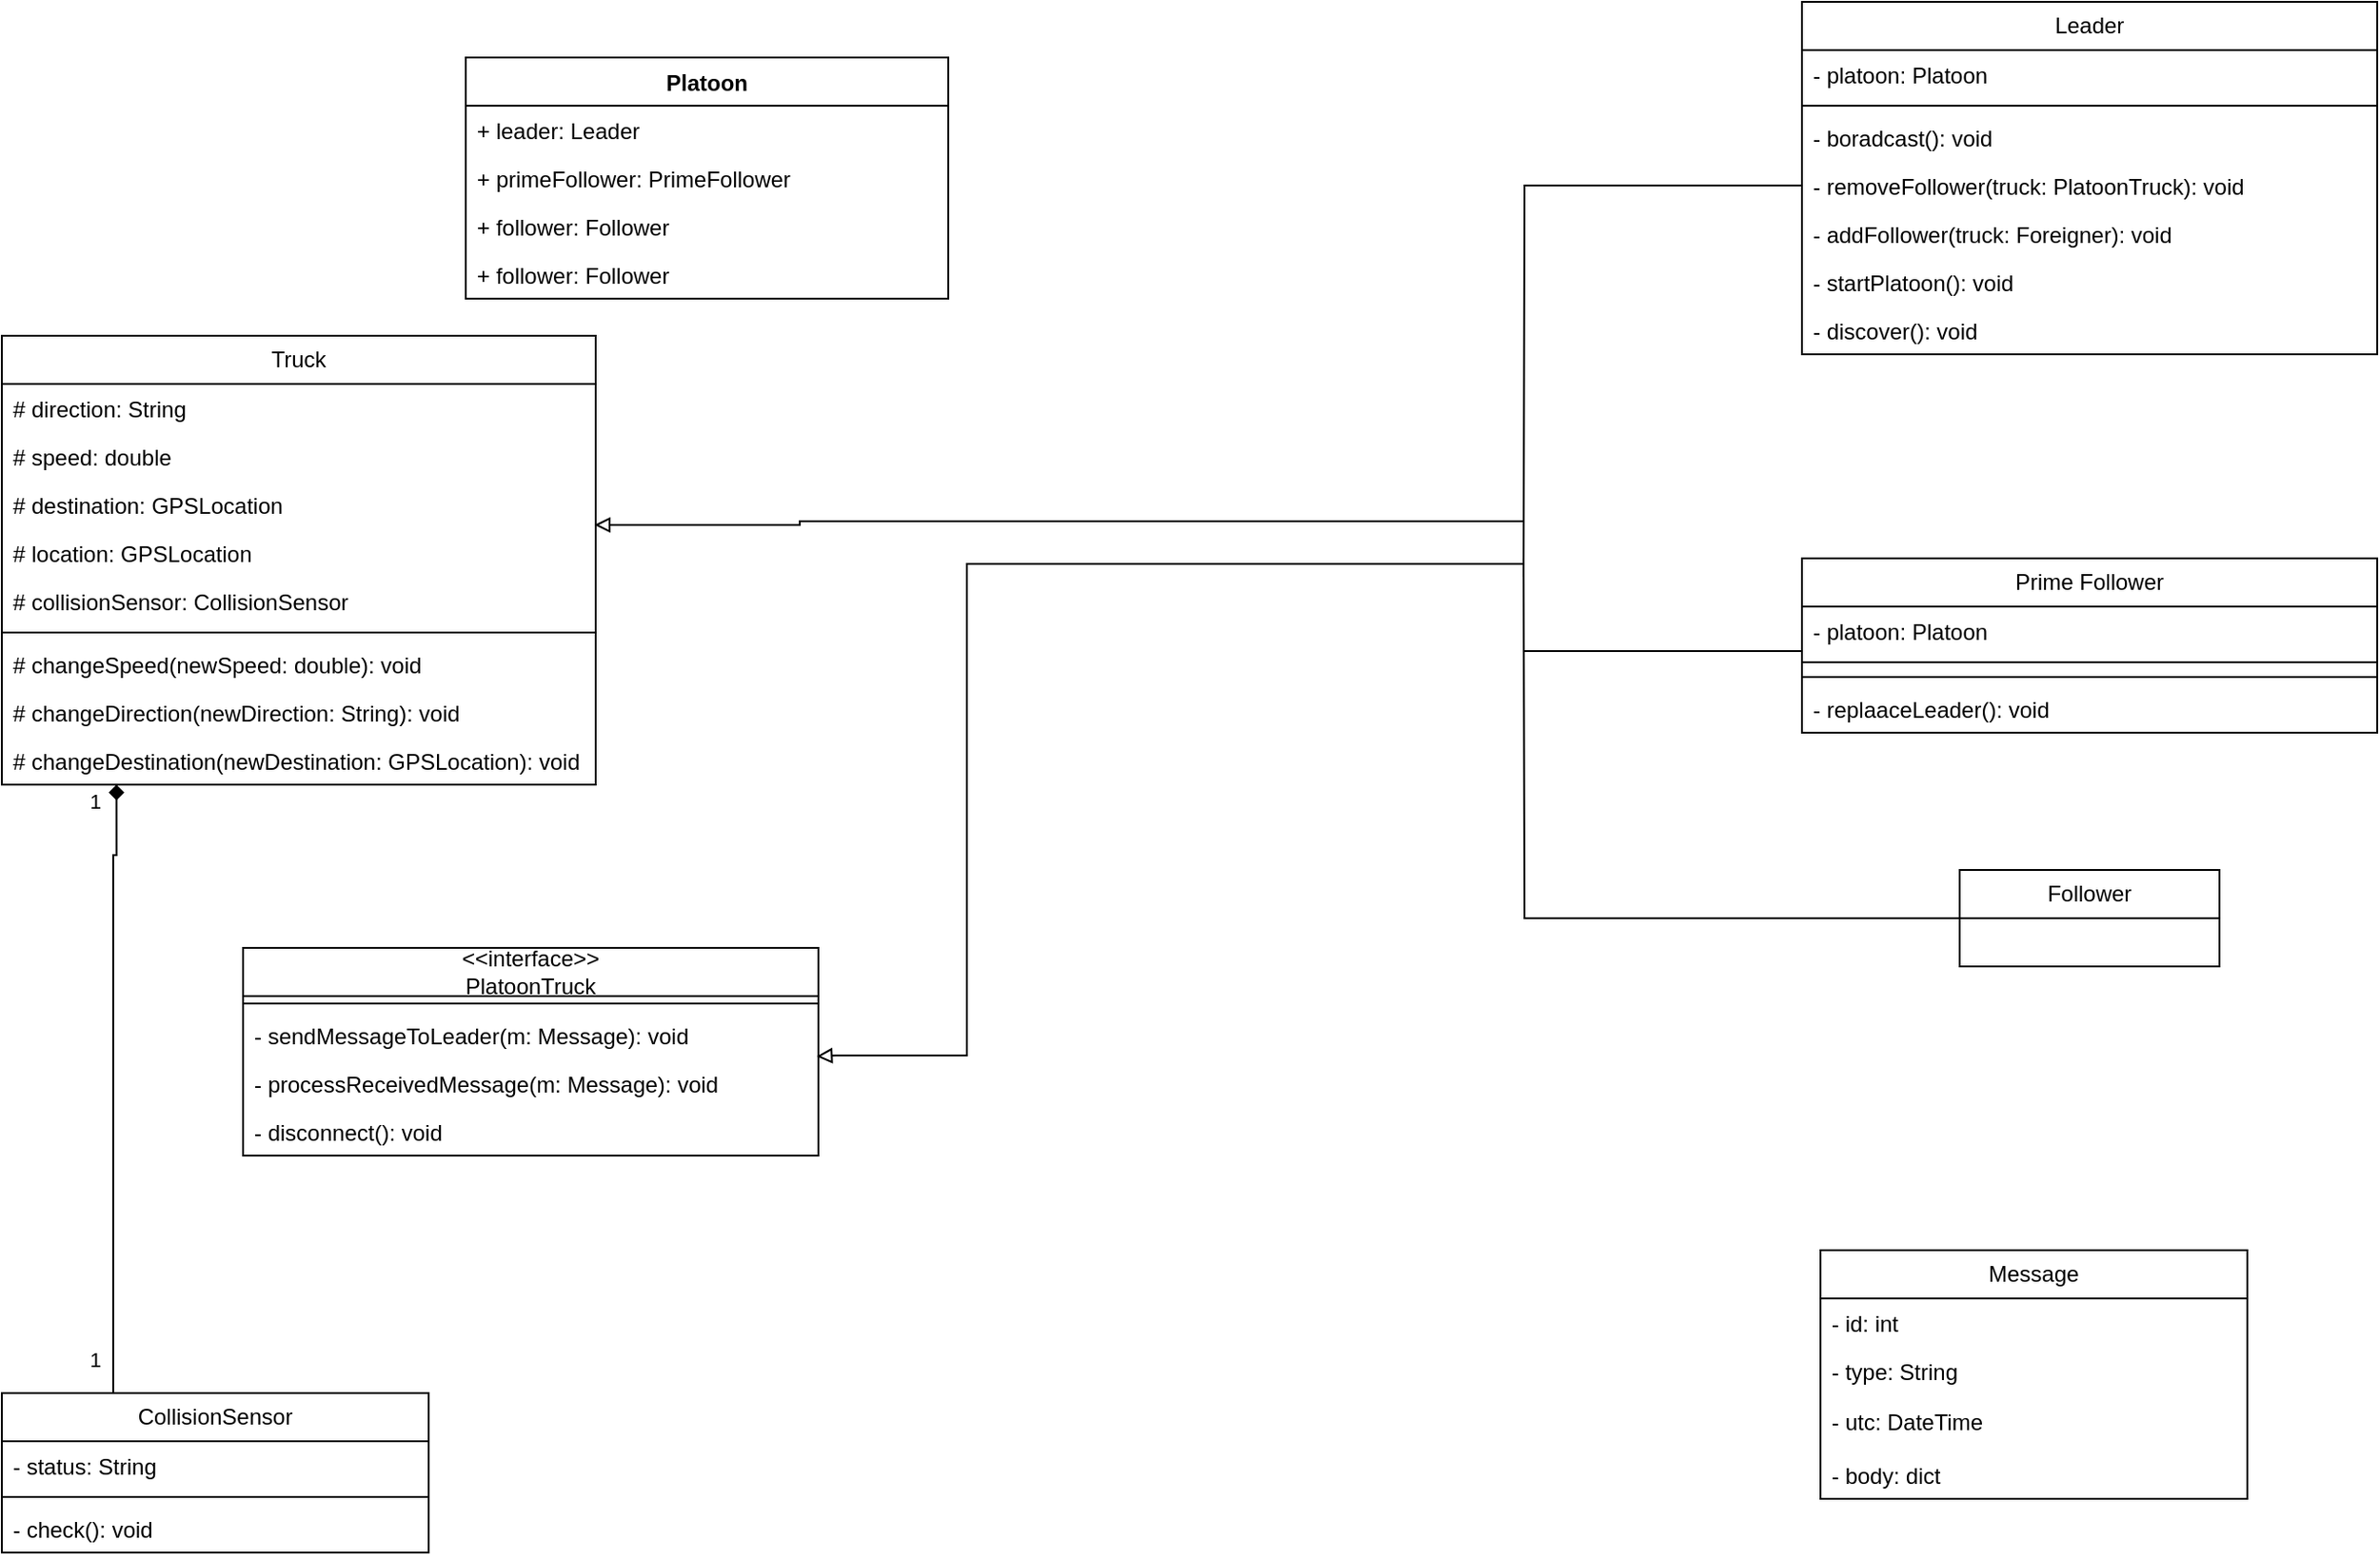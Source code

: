 <mxfile version="22.1.2" type="device">
  <diagram name="Page-1" id="gocPVts1W_wHiLYP-nyg">
    <mxGraphModel dx="1736" dy="1209" grid="1" gridSize="10" guides="1" tooltips="1" connect="1" arrows="1" fold="1" page="1" pageScale="1" pageWidth="1169" pageHeight="1654" math="0" shadow="0">
      <root>
        <mxCell id="0" />
        <mxCell id="1" parent="0" />
        <mxCell id="ca8j578SD8EArVR1W1hy-1" value="Platoon&lt;br&gt;" style="swimlane;fontStyle=1;align=center;verticalAlign=top;childLayout=stackLayout;horizontal=1;startSize=26;horizontalStack=0;resizeParent=1;resizeParentMax=0;resizeLast=0;collapsible=1;marginBottom=0;whiteSpace=wrap;html=1;" parent="1" vertex="1">
          <mxGeometry x="300" y="80" width="260" height="130" as="geometry" />
        </mxCell>
        <mxCell id="ca8j578SD8EArVR1W1hy-2" value="+ leader: Leader" style="text;strokeColor=none;fillColor=none;align=left;verticalAlign=top;spacingLeft=4;spacingRight=4;overflow=hidden;rotatable=0;points=[[0,0.5],[1,0.5]];portConstraint=eastwest;whiteSpace=wrap;html=1;" parent="ca8j578SD8EArVR1W1hy-1" vertex="1">
          <mxGeometry y="26" width="260" height="26" as="geometry" />
        </mxCell>
        <mxCell id="ca8j578SD8EArVR1W1hy-3" value="+ primeFollower: PrimeFollower" style="text;strokeColor=none;fillColor=none;align=left;verticalAlign=top;spacingLeft=4;spacingRight=4;overflow=hidden;rotatable=0;points=[[0,0.5],[1,0.5]];portConstraint=eastwest;whiteSpace=wrap;html=1;" parent="ca8j578SD8EArVR1W1hy-1" vertex="1">
          <mxGeometry y="52" width="260" height="26" as="geometry" />
        </mxCell>
        <mxCell id="ca8j578SD8EArVR1W1hy-4" value="+ follower: Follower" style="text;strokeColor=none;fillColor=none;align=left;verticalAlign=top;spacingLeft=4;spacingRight=4;overflow=hidden;rotatable=0;points=[[0,0.5],[1,0.5]];portConstraint=eastwest;whiteSpace=wrap;html=1;" parent="ca8j578SD8EArVR1W1hy-1" vertex="1">
          <mxGeometry y="78" width="260" height="26" as="geometry" />
        </mxCell>
        <mxCell id="ca8j578SD8EArVR1W1hy-5" value="+ follower: Follower" style="text;strokeColor=none;fillColor=none;align=left;verticalAlign=top;spacingLeft=4;spacingRight=4;overflow=hidden;rotatable=0;points=[[0,0.5],[1,0.5]];portConstraint=eastwest;whiteSpace=wrap;html=1;" parent="ca8j578SD8EArVR1W1hy-1" vertex="1">
          <mxGeometry y="104" width="260" height="26" as="geometry" />
        </mxCell>
        <mxCell id="ca8j578SD8EArVR1W1hy-6" value="Truck" style="swimlane;fontStyle=0;childLayout=stackLayout;horizontal=1;startSize=26;fillColor=none;horizontalStack=0;resizeParent=1;resizeParentMax=0;resizeLast=0;collapsible=1;marginBottom=0;whiteSpace=wrap;html=1;" parent="1" vertex="1">
          <mxGeometry x="50" y="230" width="320" height="242" as="geometry" />
        </mxCell>
        <mxCell id="ca8j578SD8EArVR1W1hy-7" value="# direction: String" style="text;strokeColor=none;fillColor=none;align=left;verticalAlign=top;spacingLeft=4;spacingRight=4;overflow=hidden;rotatable=0;points=[[0,0.5],[1,0.5]];portConstraint=eastwest;whiteSpace=wrap;html=1;" parent="ca8j578SD8EArVR1W1hy-6" vertex="1">
          <mxGeometry y="26" width="320" height="26" as="geometry" />
        </mxCell>
        <mxCell id="ca8j578SD8EArVR1W1hy-8" value="# speed: double" style="text;strokeColor=none;fillColor=none;align=left;verticalAlign=top;spacingLeft=4;spacingRight=4;overflow=hidden;rotatable=0;points=[[0,0.5],[1,0.5]];portConstraint=eastwest;whiteSpace=wrap;html=1;" parent="ca8j578SD8EArVR1W1hy-6" vertex="1">
          <mxGeometry y="52" width="320" height="26" as="geometry" />
        </mxCell>
        <mxCell id="ca8j578SD8EArVR1W1hy-9" value="# destination: GPSLocation" style="text;strokeColor=none;fillColor=none;align=left;verticalAlign=top;spacingLeft=4;spacingRight=4;overflow=hidden;rotatable=0;points=[[0,0.5],[1,0.5]];portConstraint=eastwest;whiteSpace=wrap;html=1;" parent="ca8j578SD8EArVR1W1hy-6" vertex="1">
          <mxGeometry y="78" width="320" height="26" as="geometry" />
        </mxCell>
        <mxCell id="ca8j578SD8EArVR1W1hy-10" value="# location: GPSLocation" style="text;strokeColor=none;fillColor=none;align=left;verticalAlign=top;spacingLeft=4;spacingRight=4;overflow=hidden;rotatable=0;points=[[0,0.5],[1,0.5]];portConstraint=eastwest;whiteSpace=wrap;html=1;" parent="ca8j578SD8EArVR1W1hy-6" vertex="1">
          <mxGeometry y="104" width="320" height="26" as="geometry" />
        </mxCell>
        <mxCell id="ca8j578SD8EArVR1W1hy-11" value="# collisionSensor: CollisionSensor" style="text;strokeColor=none;fillColor=none;align=left;verticalAlign=top;spacingLeft=4;spacingRight=4;overflow=hidden;rotatable=0;points=[[0,0.5],[1,0.5]];portConstraint=eastwest;whiteSpace=wrap;html=1;" parent="ca8j578SD8EArVR1W1hy-6" vertex="1">
          <mxGeometry y="130" width="320" height="26" as="geometry" />
        </mxCell>
        <mxCell id="ca8j578SD8EArVR1W1hy-12" value="" style="line;strokeWidth=1;fillColor=none;align=left;verticalAlign=middle;spacingTop=-1;spacingLeft=3;spacingRight=3;rotatable=0;labelPosition=right;points=[];portConstraint=eastwest;strokeColor=inherit;" parent="ca8j578SD8EArVR1W1hy-6" vertex="1">
          <mxGeometry y="156" width="320" height="8" as="geometry" />
        </mxCell>
        <mxCell id="ca8j578SD8EArVR1W1hy-13" value="# changeSpeed(newSpeed: double): void" style="text;strokeColor=none;fillColor=none;align=left;verticalAlign=top;spacingLeft=4;spacingRight=4;overflow=hidden;rotatable=0;points=[[0,0.5],[1,0.5]];portConstraint=eastwest;whiteSpace=wrap;html=1;" parent="ca8j578SD8EArVR1W1hy-6" vertex="1">
          <mxGeometry y="164" width="320" height="26" as="geometry" />
        </mxCell>
        <mxCell id="ca8j578SD8EArVR1W1hy-14" value="# changeDirection(newDirection: String): void" style="text;strokeColor=none;fillColor=none;align=left;verticalAlign=top;spacingLeft=4;spacingRight=4;overflow=hidden;rotatable=0;points=[[0,0.5],[1,0.5]];portConstraint=eastwest;whiteSpace=wrap;html=1;" parent="ca8j578SD8EArVR1W1hy-6" vertex="1">
          <mxGeometry y="190" width="320" height="26" as="geometry" />
        </mxCell>
        <mxCell id="ca8j578SD8EArVR1W1hy-15" value="# changeDestination(newDestination: GPSLocation): void" style="text;strokeColor=none;fillColor=none;align=left;verticalAlign=top;spacingLeft=4;spacingRight=4;overflow=hidden;rotatable=0;points=[[0,0.5],[1,0.5]];portConstraint=eastwest;whiteSpace=wrap;html=1;" parent="ca8j578SD8EArVR1W1hy-6" vertex="1">
          <mxGeometry y="216" width="320" height="26" as="geometry" />
        </mxCell>
        <mxCell id="ca8j578SD8EArVR1W1hy-16" value="&amp;lt;&amp;lt;interface&amp;gt;&amp;gt;&lt;br&gt;PlatoonTruck" style="swimlane;fontStyle=0;childLayout=stackLayout;horizontal=1;startSize=26;fillColor=none;horizontalStack=0;resizeParent=1;resizeParentMax=0;resizeLast=0;collapsible=1;marginBottom=0;whiteSpace=wrap;html=1;" parent="1" vertex="1">
          <mxGeometry x="180" y="560" width="310" height="112" as="geometry" />
        </mxCell>
        <mxCell id="ca8j578SD8EArVR1W1hy-17" value="" style="line;strokeWidth=1;fillColor=none;align=left;verticalAlign=middle;spacingTop=-1;spacingLeft=3;spacingRight=3;rotatable=0;labelPosition=right;points=[];portConstraint=eastwest;strokeColor=inherit;" parent="ca8j578SD8EArVR1W1hy-16" vertex="1">
          <mxGeometry y="26" width="310" height="8" as="geometry" />
        </mxCell>
        <mxCell id="ca8j578SD8EArVR1W1hy-18" value="- sendMessageToLeader(m: Message): void" style="text;strokeColor=none;fillColor=none;align=left;verticalAlign=top;spacingLeft=4;spacingRight=4;overflow=hidden;rotatable=0;points=[[0,0.5],[1,0.5]];portConstraint=eastwest;whiteSpace=wrap;html=1;" parent="ca8j578SD8EArVR1W1hy-16" vertex="1">
          <mxGeometry y="34" width="310" height="26" as="geometry" />
        </mxCell>
        <mxCell id="ca8j578SD8EArVR1W1hy-19" value="- processReceivedMessage(m: Message): void" style="text;strokeColor=none;fillColor=none;align=left;verticalAlign=top;spacingLeft=4;spacingRight=4;overflow=hidden;rotatable=0;points=[[0,0.5],[1,0.5]];portConstraint=eastwest;whiteSpace=wrap;html=1;" parent="ca8j578SD8EArVR1W1hy-16" vertex="1">
          <mxGeometry y="60" width="310" height="26" as="geometry" />
        </mxCell>
        <mxCell id="ca8j578SD8EArVR1W1hy-20" value="- disconnect(): void" style="text;strokeColor=none;fillColor=none;align=left;verticalAlign=top;spacingLeft=4;spacingRight=4;overflow=hidden;rotatable=0;points=[[0,0.5],[1,0.5]];portConstraint=eastwest;whiteSpace=wrap;html=1;" parent="ca8j578SD8EArVR1W1hy-16" vertex="1">
          <mxGeometry y="86" width="310" height="26" as="geometry" />
        </mxCell>
        <mxCell id="ca8j578SD8EArVR1W1hy-23" value="Leader" style="swimlane;fontStyle=0;childLayout=stackLayout;horizontal=1;startSize=26;fillColor=none;horizontalStack=0;resizeParent=1;resizeParentMax=0;resizeLast=0;collapsible=1;marginBottom=0;whiteSpace=wrap;html=1;" parent="1" vertex="1">
          <mxGeometry x="1020" y="50" width="310" height="190" as="geometry" />
        </mxCell>
        <mxCell id="ca8j578SD8EArVR1W1hy-24" value="- platoon: Platoon" style="text;strokeColor=none;fillColor=none;align=left;verticalAlign=top;spacingLeft=4;spacingRight=4;overflow=hidden;rotatable=0;points=[[0,0.5],[1,0.5]];portConstraint=eastwest;whiteSpace=wrap;html=1;" parent="ca8j578SD8EArVR1W1hy-23" vertex="1">
          <mxGeometry y="26" width="310" height="26" as="geometry" />
        </mxCell>
        <mxCell id="ca8j578SD8EArVR1W1hy-25" value="" style="line;strokeWidth=1;fillColor=none;align=left;verticalAlign=middle;spacingTop=-1;spacingLeft=3;spacingRight=3;rotatable=0;labelPosition=right;points=[];portConstraint=eastwest;strokeColor=inherit;" parent="ca8j578SD8EArVR1W1hy-23" vertex="1">
          <mxGeometry y="52" width="310" height="8" as="geometry" />
        </mxCell>
        <mxCell id="ca8j578SD8EArVR1W1hy-26" value="- boradcast(): void" style="text;strokeColor=none;fillColor=none;align=left;verticalAlign=top;spacingLeft=4;spacingRight=4;overflow=hidden;rotatable=0;points=[[0,0.5],[1,0.5]];portConstraint=eastwest;whiteSpace=wrap;html=1;" parent="ca8j578SD8EArVR1W1hy-23" vertex="1">
          <mxGeometry y="60" width="310" height="26" as="geometry" />
        </mxCell>
        <mxCell id="DZqbYFEfVbbvA-hTLJma-3" style="edgeStyle=orthogonalEdgeStyle;rounded=0;orthogonalLoop=1;jettySize=auto;html=1;endArrow=none;endFill=0;" parent="ca8j578SD8EArVR1W1hy-23" source="ca8j578SD8EArVR1W1hy-27" edge="1">
          <mxGeometry relative="1" as="geometry">
            <mxPoint x="-150" y="310" as="targetPoint" />
          </mxGeometry>
        </mxCell>
        <mxCell id="ca8j578SD8EArVR1W1hy-27" value="- removeFollower(truck: PlatoonTruck): void" style="text;strokeColor=none;fillColor=none;align=left;verticalAlign=top;spacingLeft=4;spacingRight=4;overflow=hidden;rotatable=0;points=[[0,0.5],[1,0.5]];portConstraint=eastwest;whiteSpace=wrap;html=1;" parent="ca8j578SD8EArVR1W1hy-23" vertex="1">
          <mxGeometry y="86" width="310" height="26" as="geometry" />
        </mxCell>
        <mxCell id="ca8j578SD8EArVR1W1hy-28" value="- addFollower(truck: Foreigner): void" style="text;strokeColor=none;fillColor=none;align=left;verticalAlign=top;spacingLeft=4;spacingRight=4;overflow=hidden;rotatable=0;points=[[0,0.5],[1,0.5]];portConstraint=eastwest;whiteSpace=wrap;html=1;" parent="ca8j578SD8EArVR1W1hy-23" vertex="1">
          <mxGeometry y="112" width="310" height="26" as="geometry" />
        </mxCell>
        <mxCell id="ca8j578SD8EArVR1W1hy-29" value="- startPlatoon(): void" style="text;strokeColor=none;fillColor=none;align=left;verticalAlign=top;spacingLeft=4;spacingRight=4;overflow=hidden;rotatable=0;points=[[0,0.5],[1,0.5]];portConstraint=eastwest;whiteSpace=wrap;html=1;" parent="ca8j578SD8EArVR1W1hy-23" vertex="1">
          <mxGeometry y="138" width="310" height="26" as="geometry" />
        </mxCell>
        <mxCell id="ca8j578SD8EArVR1W1hy-30" value="- discover(): void" style="text;strokeColor=none;fillColor=none;align=left;verticalAlign=top;spacingLeft=4;spacingRight=4;overflow=hidden;rotatable=0;points=[[0,0.5],[1,0.5]];portConstraint=eastwest;whiteSpace=wrap;html=1;" parent="ca8j578SD8EArVR1W1hy-23" vertex="1">
          <mxGeometry y="164" width="310" height="26" as="geometry" />
        </mxCell>
        <mxCell id="DZqbYFEfVbbvA-hTLJma-2" style="edgeStyle=orthogonalEdgeStyle;rounded=0;orthogonalLoop=1;jettySize=auto;html=1;endArrow=none;endFill=0;" parent="1" source="ca8j578SD8EArVR1W1hy-31" edge="1">
          <mxGeometry relative="1" as="geometry">
            <mxPoint x="870" y="400" as="targetPoint" />
            <Array as="points">
              <mxPoint x="980" y="400" />
              <mxPoint x="980" y="400" />
            </Array>
          </mxGeometry>
        </mxCell>
        <mxCell id="ca8j578SD8EArVR1W1hy-31" value="Prime Follower" style="swimlane;fontStyle=0;childLayout=stackLayout;horizontal=1;startSize=26;fillColor=none;horizontalStack=0;resizeParent=1;resizeParentMax=0;resizeLast=0;collapsible=1;marginBottom=0;whiteSpace=wrap;html=1;" parent="1" vertex="1">
          <mxGeometry x="1020" y="350" width="310" height="94" as="geometry" />
        </mxCell>
        <mxCell id="ca8j578SD8EArVR1W1hy-32" value="- platoon: Platoon" style="text;strokeColor=none;fillColor=none;align=left;verticalAlign=top;spacingLeft=4;spacingRight=4;overflow=hidden;rotatable=0;points=[[0,0.5],[1,0.5]];portConstraint=eastwest;whiteSpace=wrap;html=1;" parent="ca8j578SD8EArVR1W1hy-31" vertex="1">
          <mxGeometry y="26" width="310" height="26" as="geometry" />
        </mxCell>
        <mxCell id="T0Gs8_7Xzek17lIW9bHx-5" value="" style="line;strokeWidth=1;fillColor=none;align=left;verticalAlign=middle;spacingTop=-1;spacingLeft=3;spacingRight=3;rotatable=0;labelPosition=right;points=[];portConstraint=eastwest;strokeColor=inherit;" parent="ca8j578SD8EArVR1W1hy-31" vertex="1">
          <mxGeometry y="52" width="310" height="8" as="geometry" />
        </mxCell>
        <mxCell id="ca8j578SD8EArVR1W1hy-33" value="" style="line;strokeWidth=1;fillColor=none;align=left;verticalAlign=middle;spacingTop=-1;spacingLeft=3;spacingRight=3;rotatable=0;labelPosition=right;points=[];portConstraint=eastwest;strokeColor=inherit;" parent="ca8j578SD8EArVR1W1hy-31" vertex="1">
          <mxGeometry y="60" width="310" height="8" as="geometry" />
        </mxCell>
        <mxCell id="ca8j578SD8EArVR1W1hy-34" value="- replaaceLeader(): void" style="text;strokeColor=none;fillColor=none;align=left;verticalAlign=top;spacingLeft=4;spacingRight=4;overflow=hidden;rotatable=0;points=[[0,0.5],[1,0.5]];portConstraint=eastwest;whiteSpace=wrap;html=1;" parent="ca8j578SD8EArVR1W1hy-31" vertex="1">
          <mxGeometry y="68" width="310" height="26" as="geometry" />
        </mxCell>
        <mxCell id="DZqbYFEfVbbvA-hTLJma-1" style="edgeStyle=orthogonalEdgeStyle;rounded=0;orthogonalLoop=1;jettySize=auto;html=1;endArrow=none;endFill=0;" parent="1" source="ca8j578SD8EArVR1W1hy-35" edge="1">
          <mxGeometry relative="1" as="geometry">
            <mxPoint x="870.0" y="350" as="targetPoint" />
          </mxGeometry>
        </mxCell>
        <mxCell id="ca8j578SD8EArVR1W1hy-35" value="Follower" style="swimlane;fontStyle=0;childLayout=stackLayout;horizontal=1;startSize=26;fillColor=none;horizontalStack=0;resizeParent=1;resizeParentMax=0;resizeLast=0;collapsible=1;marginBottom=0;whiteSpace=wrap;html=1;" parent="1" vertex="1">
          <mxGeometry x="1105" y="518" width="140" height="52" as="geometry" />
        </mxCell>
        <mxCell id="ca8j578SD8EArVR1W1hy-44" style="edgeStyle=orthogonalEdgeStyle;rounded=0;orthogonalLoop=1;jettySize=auto;html=1;entryX=0.997;entryY=-0.058;entryDx=0;entryDy=0;entryPerimeter=0;endArrow=block;endFill=0;" parent="1" target="ca8j578SD8EArVR1W1hy-19" edge="1">
          <mxGeometry relative="1" as="geometry">
            <Array as="points">
              <mxPoint x="570" y="353" />
              <mxPoint x="570" y="618" />
              <mxPoint x="500" y="618" />
            </Array>
            <mxPoint x="870" y="353" as="sourcePoint" />
          </mxGeometry>
        </mxCell>
        <mxCell id="ca8j578SD8EArVR1W1hy-45" value="CollisionSensor" style="swimlane;fontStyle=0;childLayout=stackLayout;horizontal=1;startSize=26;fillColor=none;horizontalStack=0;resizeParent=1;resizeParentMax=0;resizeLast=0;collapsible=1;marginBottom=0;whiteSpace=wrap;html=1;" parent="1" vertex="1">
          <mxGeometry x="50" y="800" width="230" height="86" as="geometry" />
        </mxCell>
        <mxCell id="ca8j578SD8EArVR1W1hy-46" value="- status: String" style="text;strokeColor=none;fillColor=none;align=left;verticalAlign=top;spacingLeft=4;spacingRight=4;overflow=hidden;rotatable=0;points=[[0,0.5],[1,0.5]];portConstraint=eastwest;whiteSpace=wrap;html=1;" parent="ca8j578SD8EArVR1W1hy-45" vertex="1">
          <mxGeometry y="26" width="230" height="26" as="geometry" />
        </mxCell>
        <mxCell id="ca8j578SD8EArVR1W1hy-47" value="" style="line;strokeWidth=1;fillColor=none;align=left;verticalAlign=middle;spacingTop=-1;spacingLeft=3;spacingRight=3;rotatable=0;labelPosition=right;points=[];portConstraint=eastwest;strokeColor=inherit;" parent="ca8j578SD8EArVR1W1hy-45" vertex="1">
          <mxGeometry y="52" width="230" height="8" as="geometry" />
        </mxCell>
        <mxCell id="ca8j578SD8EArVR1W1hy-48" value="- check(): void" style="text;strokeColor=none;fillColor=none;align=left;verticalAlign=top;spacingLeft=4;spacingRight=4;overflow=hidden;rotatable=0;points=[[0,0.5],[1,0.5]];portConstraint=eastwest;whiteSpace=wrap;html=1;" parent="ca8j578SD8EArVR1W1hy-45" vertex="1">
          <mxGeometry y="60" width="230" height="26" as="geometry" />
        </mxCell>
        <mxCell id="ca8j578SD8EArVR1W1hy-49" style="edgeStyle=orthogonalEdgeStyle;rounded=0;orthogonalLoop=1;jettySize=auto;html=1;entryX=0.193;entryY=1.001;entryDx=0;entryDy=0;entryPerimeter=0;endArrow=diamond;endFill=1;" parent="1" source="ca8j578SD8EArVR1W1hy-45" target="ca8j578SD8EArVR1W1hy-15" edge="1">
          <mxGeometry relative="1" as="geometry">
            <Array as="points">
              <mxPoint x="110" y="510" />
              <mxPoint x="112" y="510" />
            </Array>
          </mxGeometry>
        </mxCell>
        <mxCell id="ca8j578SD8EArVR1W1hy-61" value="1" style="edgeLabel;html=1;align=center;verticalAlign=middle;resizable=0;points=[];" parent="ca8j578SD8EArVR1W1hy-49" vertex="1" connectable="0">
          <mxGeometry x="0.854" y="2" relative="1" as="geometry">
            <mxPoint x="-10" y="-16" as="offset" />
          </mxGeometry>
        </mxCell>
        <mxCell id="ca8j578SD8EArVR1W1hy-62" value="1" style="edgeLabel;html=1;align=center;verticalAlign=middle;resizable=0;points=[];" parent="ca8j578SD8EArVR1W1hy-49" vertex="1" connectable="0">
          <mxGeometry x="-0.883" relative="1" as="geometry">
            <mxPoint x="-10" y="1" as="offset" />
          </mxGeometry>
        </mxCell>
        <mxCell id="ca8j578SD8EArVR1W1hy-50" value="Message" style="swimlane;fontStyle=0;childLayout=stackLayout;horizontal=1;startSize=26;fillColor=none;horizontalStack=0;resizeParent=1;resizeParentMax=0;resizeLast=0;collapsible=1;marginBottom=0;whiteSpace=wrap;html=1;" parent="1" vertex="1">
          <mxGeometry x="1030" y="723" width="230" height="134" as="geometry" />
        </mxCell>
        <mxCell id="ca8j578SD8EArVR1W1hy-51" value="- id: int" style="text;strokeColor=none;fillColor=none;align=left;verticalAlign=top;spacingLeft=4;spacingRight=4;overflow=hidden;rotatable=0;points=[[0,0.5],[1,0.5]];portConstraint=eastwest;whiteSpace=wrap;html=1;" parent="ca8j578SD8EArVR1W1hy-50" vertex="1">
          <mxGeometry y="26" width="230" height="26" as="geometry" />
        </mxCell>
        <mxCell id="ca8j578SD8EArVR1W1hy-54" value="- type: String" style="text;strokeColor=none;fillColor=none;align=left;verticalAlign=top;spacingLeft=4;spacingRight=4;overflow=hidden;rotatable=0;points=[[0,0.5],[1,0.5]];portConstraint=eastwest;whiteSpace=wrap;html=1;" parent="ca8j578SD8EArVR1W1hy-50" vertex="1">
          <mxGeometry y="52" width="230" height="26" as="geometry" />
        </mxCell>
        <mxCell id="iRukb6ueBPXRsKq6WhAc-4" value="- utc: DateTime" style="text;strokeColor=none;fillColor=none;align=left;verticalAlign=middle;spacingLeft=4;spacingRight=4;overflow=hidden;points=[[0,0.5],[1,0.5]];portConstraint=eastwest;rotatable=0;whiteSpace=wrap;html=1;" parent="ca8j578SD8EArVR1W1hy-50" vertex="1">
          <mxGeometry y="78" width="230" height="30" as="geometry" />
        </mxCell>
        <mxCell id="ca8j578SD8EArVR1W1hy-55" value="- body: dict" style="text;strokeColor=none;fillColor=none;align=left;verticalAlign=top;spacingLeft=4;spacingRight=4;overflow=hidden;rotatable=0;points=[[0,0.5],[1,0.5]];portConstraint=eastwest;whiteSpace=wrap;html=1;" parent="ca8j578SD8EArVR1W1hy-50" vertex="1">
          <mxGeometry y="108" width="230" height="26" as="geometry" />
        </mxCell>
        <mxCell id="iRukb6ueBPXRsKq6WhAc-3" style="edgeStyle=orthogonalEdgeStyle;rounded=0;orthogonalLoop=1;jettySize=auto;html=1;entryX=0.998;entryY=-0.077;entryDx=0;entryDy=0;entryPerimeter=0;endArrow=block;endFill=0;" parent="1" target="ca8j578SD8EArVR1W1hy-10" edge="1">
          <mxGeometry relative="1" as="geometry">
            <Array as="points">
              <mxPoint x="480" y="330" />
              <mxPoint x="480" y="332" />
            </Array>
            <mxPoint x="870.0" y="330" as="sourcePoint" />
          </mxGeometry>
        </mxCell>
      </root>
    </mxGraphModel>
  </diagram>
</mxfile>

